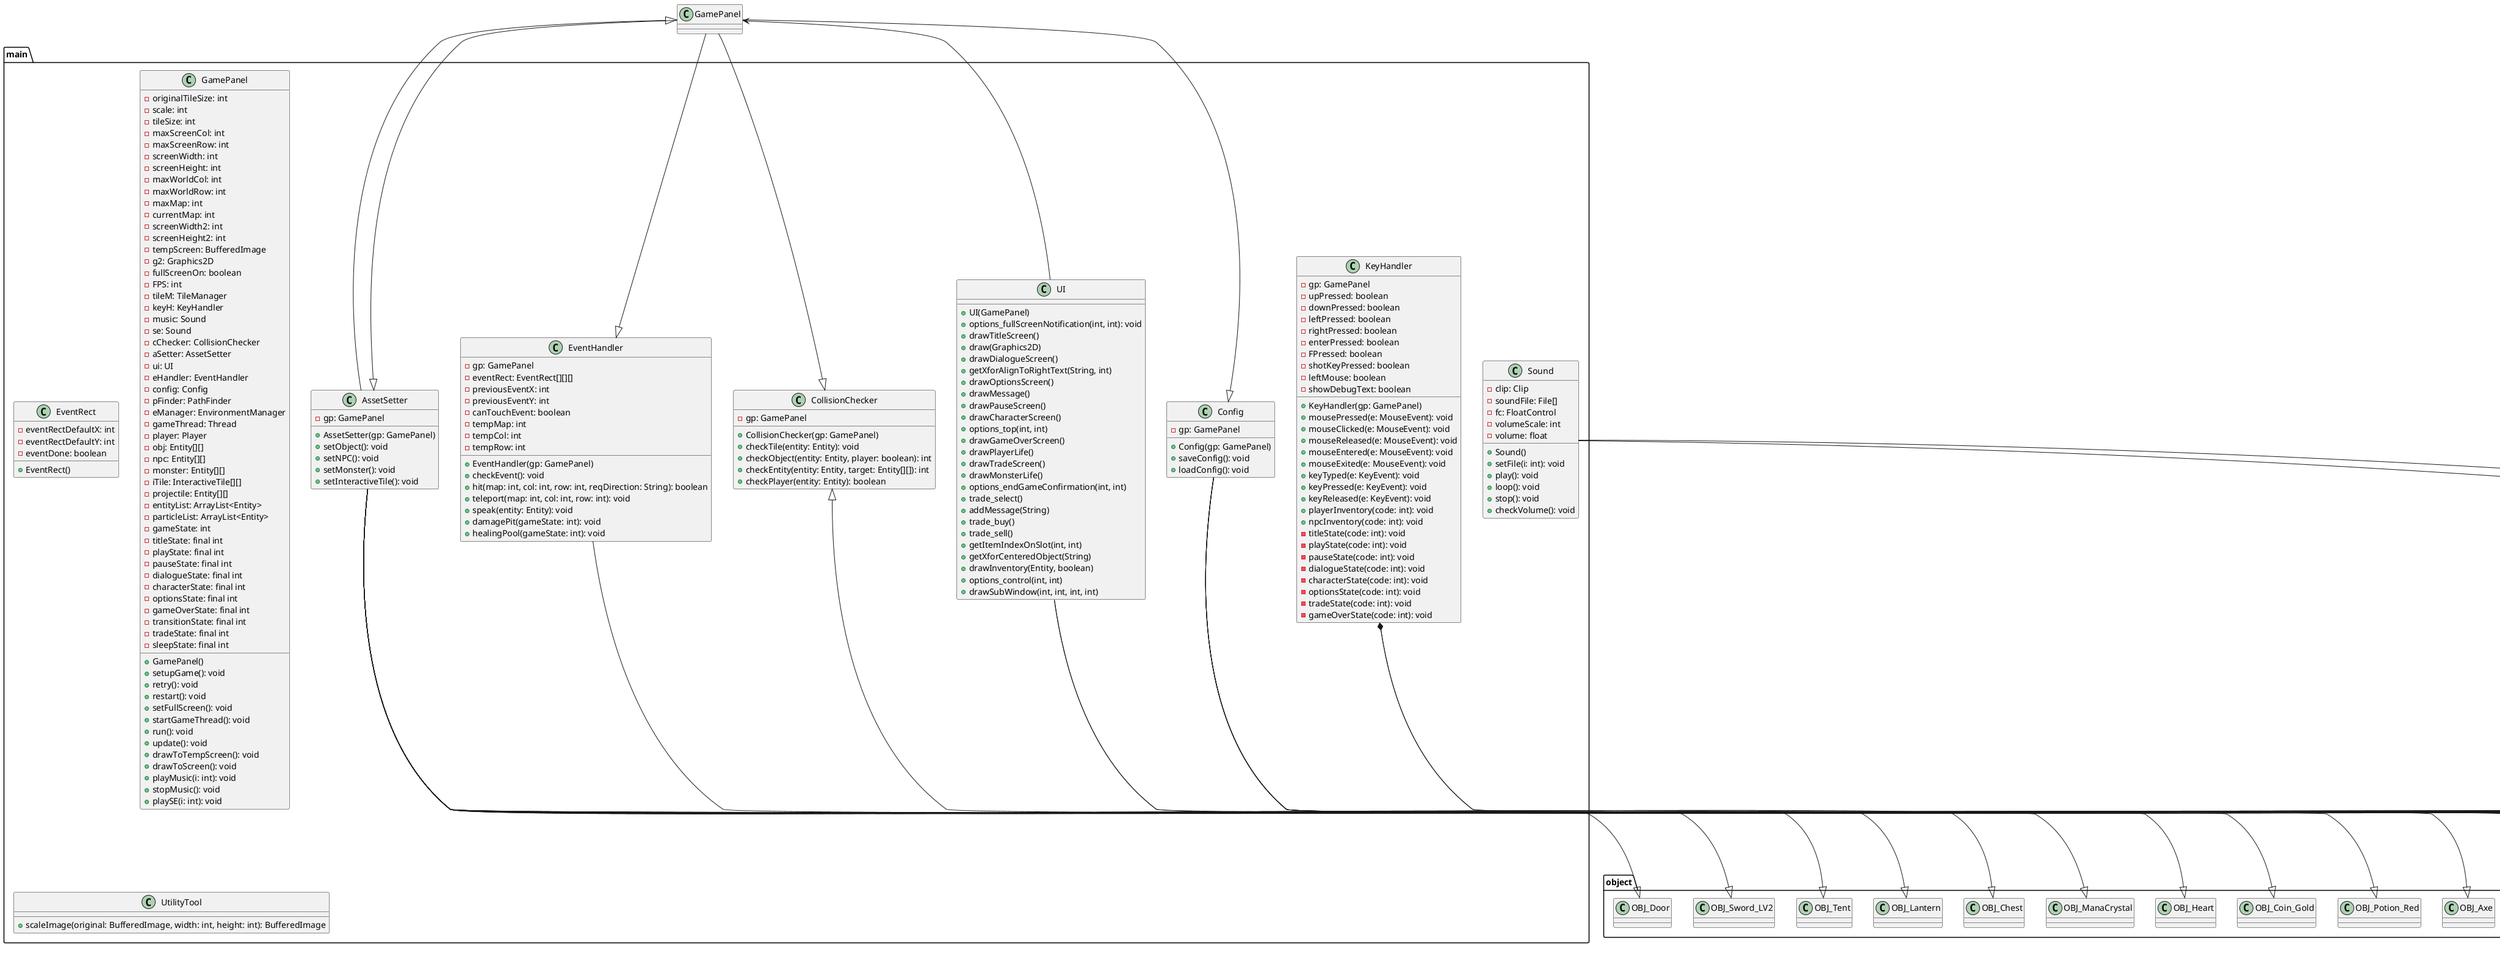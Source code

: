 @startuml main_full

package main {
    class AssetSetter {
        - gp: GamePanel

        + AssetSetter(gp: GamePanel)
        + setObject(): void
        + setNPC(): void
        + setMonster(): void
        + setInteractiveTile(): void
    }

    class CollisionChecker {
        - gp: GamePanel

        + CollisionChecker(gp: GamePanel)
        + checkTile(entity: Entity): void
        + checkObject(entity: Entity, player: boolean): int
        + checkEntity(entity: Entity, target: Entity[][]): int
        + checkPlayer(entity: Entity): boolean
    }

    class Config {
        - gp: GamePanel

        + Config(gp: GamePanel)
        + saveConfig(): void
        + loadConfig(): void
    }

    class EventHandler {
        - gp: GamePanel
        - eventRect: EventRect[][][]
        - previousEventX: int
        - previousEventY: int
        - canTouchEvent: boolean
        - tempMap: int
        - tempCol: int
        - tempRow: int

        + EventHandler(gp: GamePanel)
        + checkEvent(): void
        + hit(map: int, col: int, row: int, reqDirection: String): boolean
        + teleport(map: int, col: int, row: int): void
        + speak(entity: Entity): void
        + damagePit(gameState: int): void
        + healingPool(gameState: int): void
    }

    class EventRect {
        - eventRectDefaultX: int
        - eventRectDefaultY: int
        - eventDone: boolean

        + EventRect()
    }

    class GamePanel {
        - originalTileSize: int
        - scale: int
        - tileSize: int
        - maxScreenCol: int
        - maxScreenRow: int
        - screenWidth: int
        - screenHeight: int
        - maxWorldCol: int
        - maxWorldRow: int
        - maxMap: int
        - currentMap: int
        - screenWidth2: int
        - screenHeight2: int
        - tempScreen: BufferedImage
        - g2: Graphics2D
        - fullScreenOn: boolean
        - FPS: int
        - tileM: TileManager
        - keyH: KeyHandler
        - music: Sound
        - se: Sound
        - cChecker: CollisionChecker
        - aSetter: AssetSetter
        - ui: UI
        - eHandler: EventHandler
        - config: Config
        - pFinder: PathFinder
        - eManager: EnvironmentManager
        - gameThread: Thread
        - player: Player
        - obj: Entity[][]
        - npc: Entity[][]
        - monster: Entity[][]
        - iTile: InteractiveTile[][]
        - projectile: Entity[][]
        - entityList: ArrayList<Entity>
        - particleList: ArrayList<Entity>
        - gameState: int
        - titleState: final int
        - playState: final int
        - pauseState: final int
        - dialogueState: final int
        - characterState: final int
        - optionsState: final int
        - gameOverState: final int
        - transitionState: final int
        - tradeState: final int
        - sleepState: final int
        
        + GamePanel()
        + setupGame(): void
        + retry(): void
        + restart(): void
        + setFullScreen(): void
        + startGameThread(): void
        + run(): void
        + update(): void
        + drawToTempScreen(): void
        + drawToScreen(): void
        + playMusic(i: int): void
        + stopMusic(): void
        + playSE(i: int): void
    }

    class KeyHandler {
        - gp: GamePanel
        - upPressed: boolean
        - downPressed: boolean
        - leftPressed: boolean
        - rightPressed: boolean
        - enterPressed: boolean
        - FPressed: boolean
        - shotKeyPressed: boolean
        - leftMouse: boolean
        - showDebugText: boolean

        + KeyHandler(gp: GamePanel)
        + mousePressed(e: MouseEvent): void
        + mouseClicked(e: MouseEvent): void
        + mouseReleased(e: MouseEvent): void
        + mouseEntered(e: MouseEvent): void
        + mouseExited(e: MouseEvent): void
        + keyTyped(e: KeyEvent): void
        + keyPressed(e: KeyEvent): void
        + keyReleased(e: KeyEvent): void
        + playerInventory(code: int): void
        + npcInventory(code: int): void
        - titleState(code: int): void
        - playState(code: int): void
        - pauseState(code: int): void
        - dialogueState(code: int): void
        - characterState(code: int): void
        - optionsState(code: int): void
        - tradeState(code: int): void
        - gameOverState(code: int): void
    }

    class Sound {
        - clip: Clip
        - soundFile: File[]
        - fc: FloatControl
        - volumeScale: int
        - volume: float
        + Sound()
        + setFile(i: int): void
        + play(): void
        + loop(): void
        + stop(): void
        + checkVolume(): void
    }

    class UI {
        + UI(GamePanel)
        + options_fullScreenNotification(int, int): void
        + drawTitleScreen()
        + draw(Graphics2D)
        + drawDialogueScreen()
        + getXforAlignToRightText(String, int)
        + drawOptionsScreen()
        + drawMessage()
        + drawPauseScreen()
        + drawCharacterScreen()
        + options_top(int, int)
        + drawGameOverScreen()
        + drawPlayerLife()
        + drawTradeScreen()
        + drawMonsterLife()
        + options_endGameConfirmation(int, int)
        + trade_select()
        + addMessage(String)
        + trade_buy()
        + trade_sell()
        + getItemIndexOnSlot(int, int)
        + getXforCenteredObject(String)
        + drawInventory(Entity, boolean)
        + options_control(int, int)
        + drawSubWindow(int, int, int, int)
    }

    class UtilityTool {
        + scaleImage(original: BufferedImage, width: int, height: int): BufferedImage
    }
}

package object {
    class OBJ_Door
    class OBJ_Key
    class OBJ_Shield_Metal
    class OBJ_Shield_Diamond
    class OBJ_Axe
    class OBJ_Potion_Red
    class OBJ_Coin_Gold
    class OBJ_Heart
    class OBJ_ManaCrystal
    class OBJ_Chest
    class OBJ_Lantern
    class OBJ_Tent
    class OBJ_Sword_LV2
}

package tile_interactive {
    class IT_DryTree
}

package monster {
    class MON_PolarBear
}

package entity {
    class GamePanel
    class Entity
    class NPC_Santa
    class NPC_Merchant
}

package java.io {
    class BufferedReader
    class BufferedWriter
    class FileReader
    class FileWriter
}

package java.nio.file {
    class Path
}

GamePanel --|> AssetSetter
AssetSetter --|> GamePanel

AssetSetter --|> OBJ_Door
AssetSetter --|> OBJ_Key
AssetSetter --|> OBJ_Shield_Metal
AssetSetter --|> OBJ_Shield_Diamond
AssetSetter --|> OBJ_Axe
AssetSetter --|> OBJ_Potion_Red
AssetSetter --|> OBJ_Coin_Gold
AssetSetter --|> OBJ_Heart
AssetSetter --|> OBJ_ManaCrystal
AssetSetter --|> OBJ_Chest
AssetSetter --|> OBJ_Lantern
AssetSetter --|> OBJ_Tent
AssetSetter --|> OBJ_Sword_LV2

AssetSetter --|> IT_DryTree

AssetSetter --|> MON_PolarBear

AssetSetter --|> Entity
AssetSetter --|> NPC_Santa
AssetSetter --|> NPC_Merchant

Entity --|> CollisionChecker
GamePanel --|> CollisionChecker

Config --|> BufferedReader
Config --|> BufferedWriter
Config --|> FileReader
Config --|> FileWriter
Config --|> Path

GamePanel --|> Config

EventHandler --|> Entity
GamePanel --|> EventHandler

KeyHandler *-down-> KeyEvent
KeyHandler *-down-> MouseEvent

Sound --|> Object
Sound --|> Line

UI --> GamePanel
UI --> Entity
UI --> Player

@enduml
